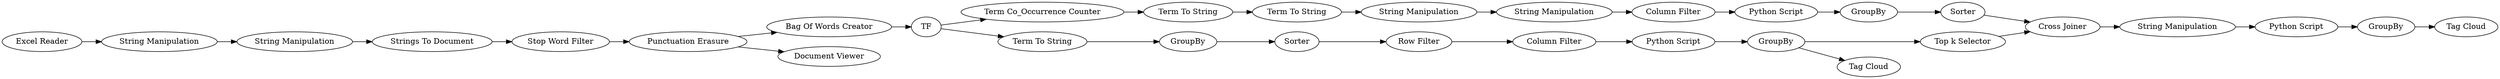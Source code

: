 digraph {
	"-8806811227609941236_1" [label="Excel Reader"]
	"-8806811227609941236_7" [label="Bag Of Words Creator"]
	"-8806811227609941236_18" [label="Term To String"]
	"-8806811227609941236_27" [label="Column Filter"]
	"-8806811227609941236_31" [label="Top k Selector"]
	"-8806811227609941236_20" [label="String Manipulation"]
	"-8806811227609941236_4" [label="Stop Word Filter"]
	"-8806811227609941236_9" [label="String Manipulation"]
	"-8806811227609941236_17" [label="Term Co_Occurrence Counter"]
	"-8806811227609941236_10" [label="Term To String"]
	"-8806811227609941236_2" [label="String Manipulation"]
	"-8806811227609941236_25" [label="String Manipulation"]
	"-8806811227609941236_8" [label=TF]
	"-8806811227609941236_39" [label="Tag Cloud"]
	"-8806811227609941236_19" [label="Term To String"]
	"-8806811227609941236_11" [label=GroupBy]
	"-8806811227609941236_37" [label="Tag Cloud"]
	"-8806811227609941236_38" [label=GroupBy]
	"-8806811227609941236_32" [label="Cross Joiner"]
	"-8806811227609941236_26" [label="Python Script"]
	"-8806811227609941236_6" [label="Document Viewer"]
	"-8806811227609941236_34" [label="String Manipulation"]
	"-8806811227609941236_21" [label=GroupBy]
	"-8806811227609941236_5" [label="Punctuation Erasure"]
	"-8806811227609941236_36" [label="Python Script"]
	"-8806811227609941236_29" [label="Python Script"]
	"-8806811227609941236_30" [label=GroupBy]
	"-8806811227609941236_14" [label="Row Filter"]
	"-8806811227609941236_22" [label=Sorter]
	"-8806811227609941236_3" [label="Strings To Document"]
	"-8806811227609941236_12" [label=Sorter]
	"-8806811227609941236_28" [label="Column Filter"]
	"-8806811227609941236_14" -> "-8806811227609941236_28"
	"-8806811227609941236_28" -> "-8806811227609941236_29"
	"-8806811227609941236_4" -> "-8806811227609941236_5"
	"-8806811227609941236_18" -> "-8806811227609941236_19"
	"-8806811227609941236_26" -> "-8806811227609941236_21"
	"-8806811227609941236_29" -> "-8806811227609941236_30"
	"-8806811227609941236_8" -> "-8806811227609941236_10"
	"-8806811227609941236_30" -> "-8806811227609941236_39"
	"-8806811227609941236_27" -> "-8806811227609941236_26"
	"-8806811227609941236_5" -> "-8806811227609941236_6"
	"-8806811227609941236_32" -> "-8806811227609941236_34"
	"-8806811227609941236_5" -> "-8806811227609941236_7"
	"-8806811227609941236_8" -> "-8806811227609941236_17"
	"-8806811227609941236_17" -> "-8806811227609941236_18"
	"-8806811227609941236_12" -> "-8806811227609941236_14"
	"-8806811227609941236_2" -> "-8806811227609941236_9"
	"-8806811227609941236_19" -> "-8806811227609941236_20"
	"-8806811227609941236_11" -> "-8806811227609941236_12"
	"-8806811227609941236_9" -> "-8806811227609941236_3"
	"-8806811227609941236_25" -> "-8806811227609941236_27"
	"-8806811227609941236_20" -> "-8806811227609941236_25"
	"-8806811227609941236_31" -> "-8806811227609941236_32"
	"-8806811227609941236_1" -> "-8806811227609941236_2"
	"-8806811227609941236_22" -> "-8806811227609941236_32"
	"-8806811227609941236_10" -> "-8806811227609941236_11"
	"-8806811227609941236_7" -> "-8806811227609941236_8"
	"-8806811227609941236_30" -> "-8806811227609941236_31"
	"-8806811227609941236_38" -> "-8806811227609941236_37"
	"-8806811227609941236_36" -> "-8806811227609941236_38"
	"-8806811227609941236_3" -> "-8806811227609941236_4"
	"-8806811227609941236_34" -> "-8806811227609941236_36"
	"-8806811227609941236_21" -> "-8806811227609941236_22"
	rankdir=LR
}
